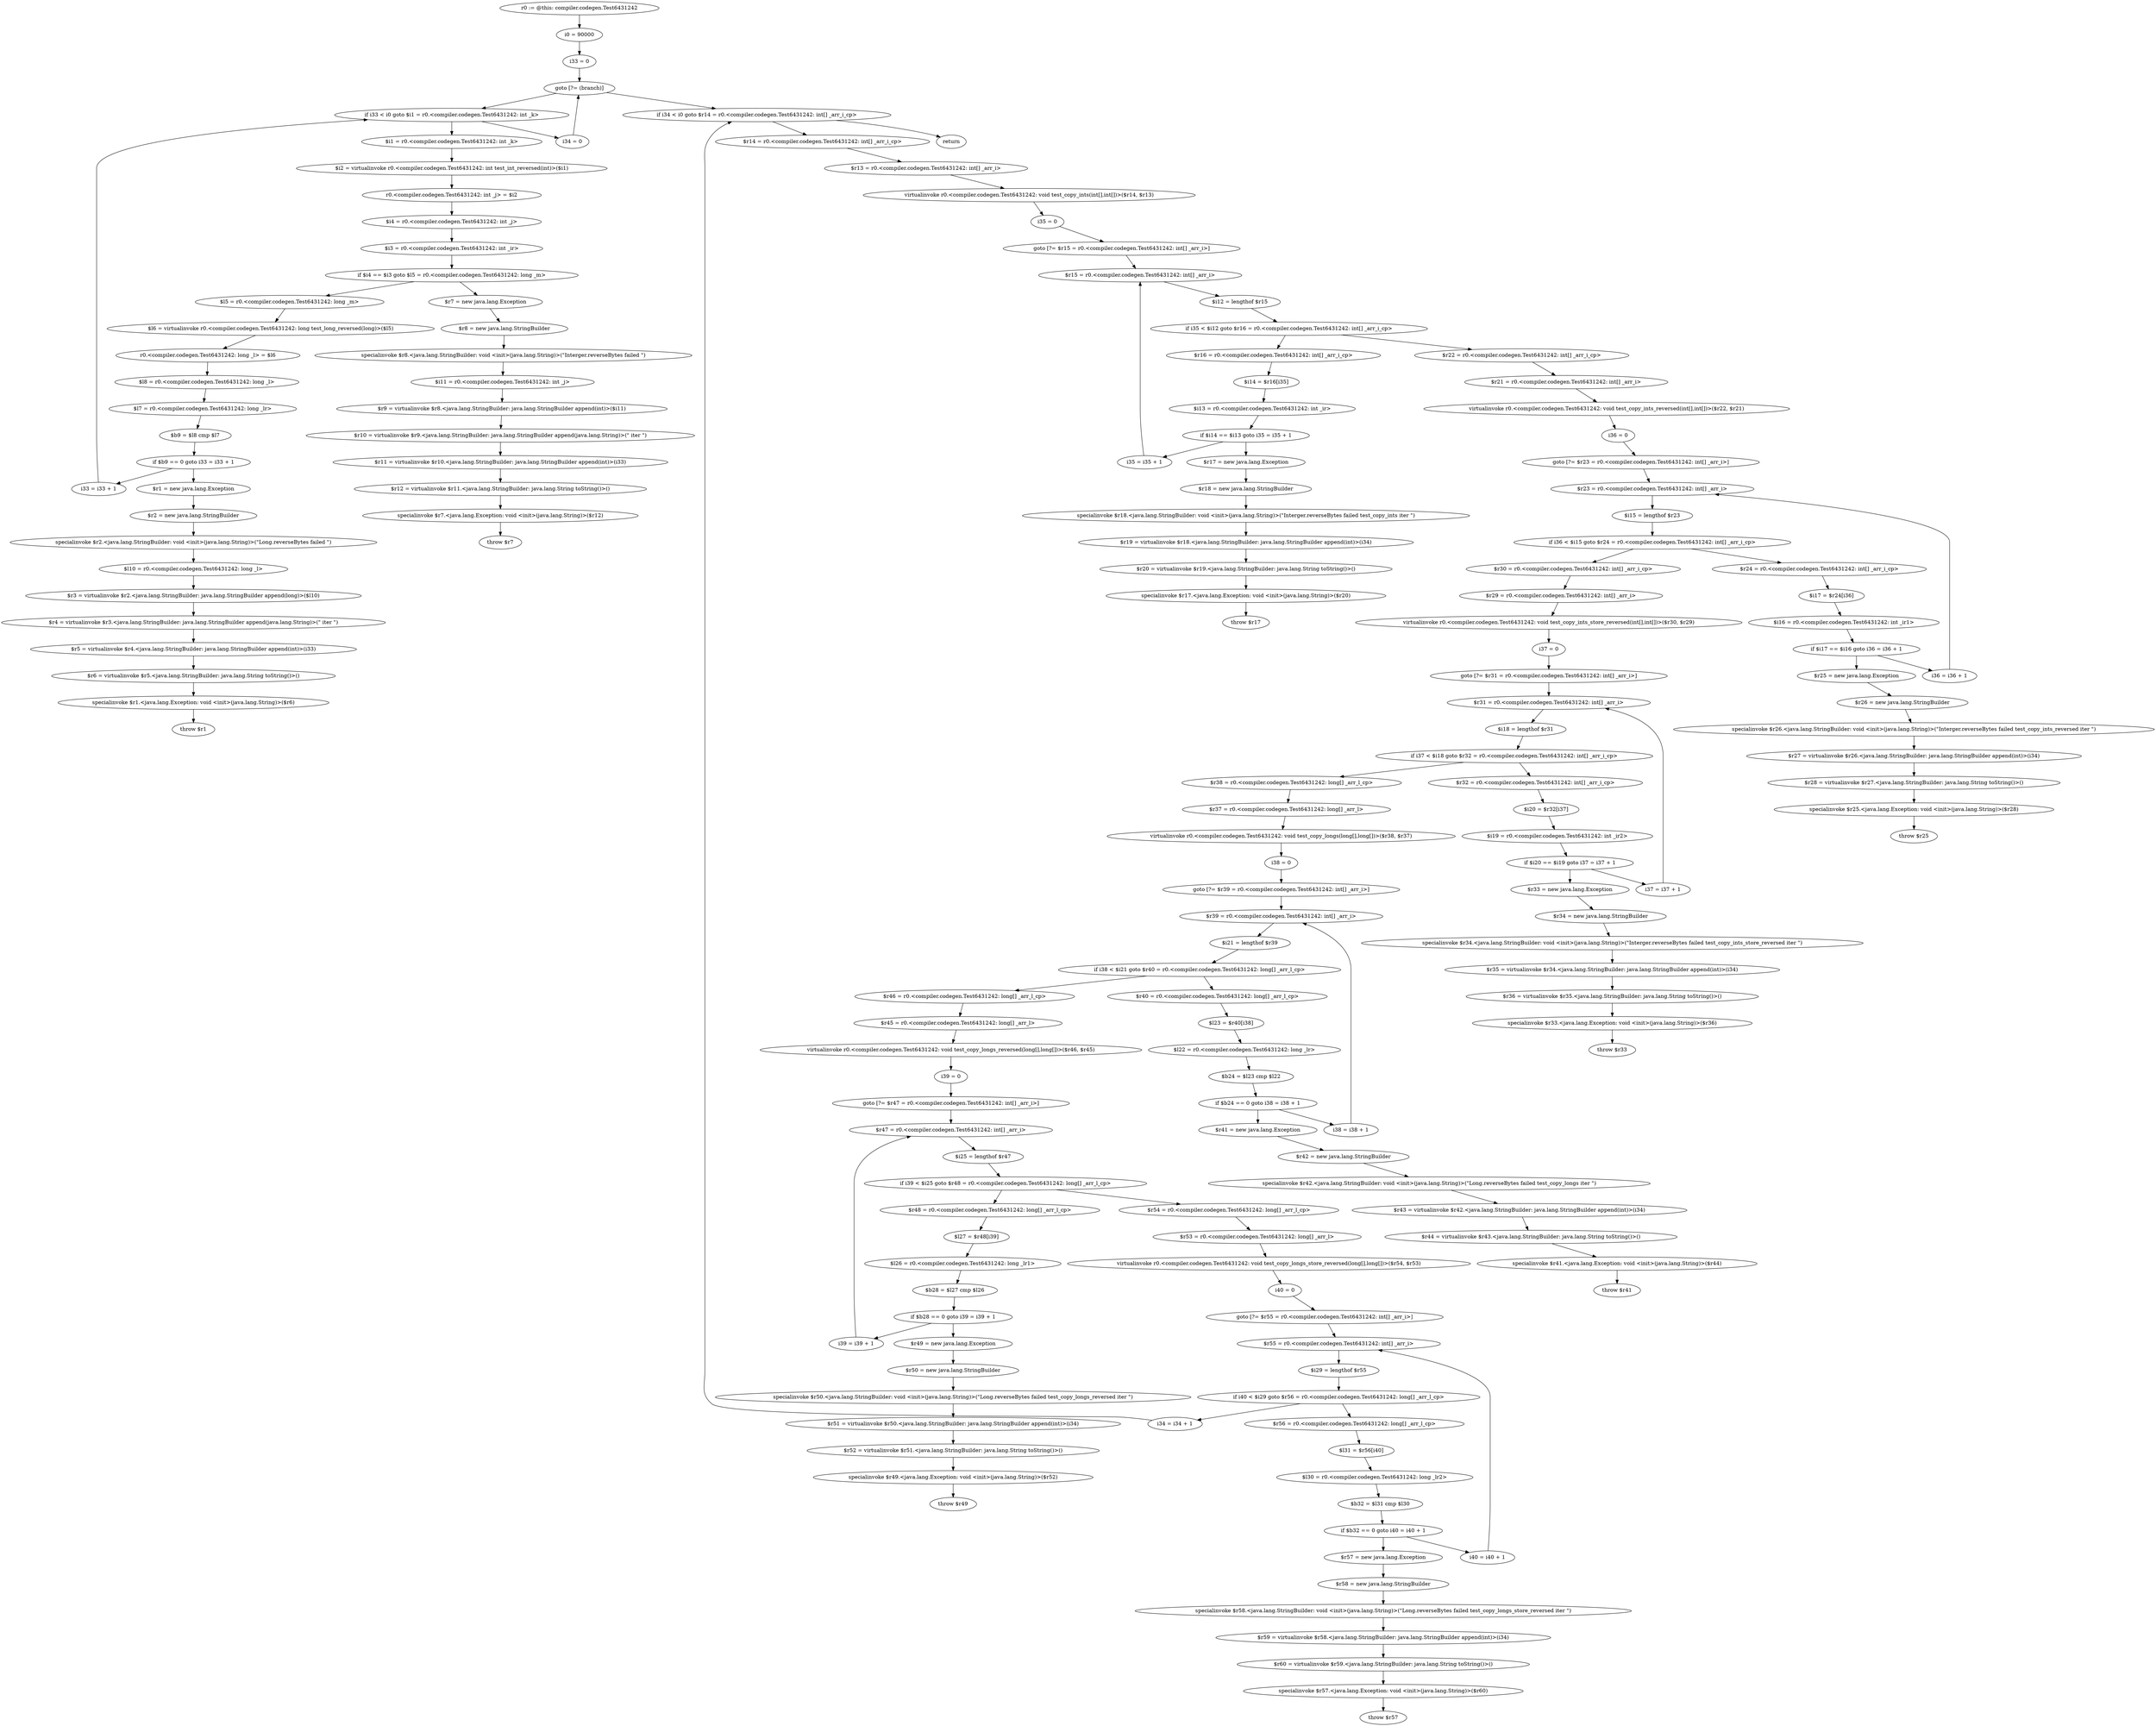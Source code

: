 digraph "unitGraph" {
    "r0 := @this: compiler.codegen.Test6431242"
    "i0 = 90000"
    "i33 = 0"
    "goto [?= (branch)]"
    "$i1 = r0.<compiler.codegen.Test6431242: int _k>"
    "$i2 = virtualinvoke r0.<compiler.codegen.Test6431242: int test_int_reversed(int)>($i1)"
    "r0.<compiler.codegen.Test6431242: int _j> = $i2"
    "$i4 = r0.<compiler.codegen.Test6431242: int _j>"
    "$i3 = r0.<compiler.codegen.Test6431242: int _ir>"
    "if $i4 == $i3 goto $l5 = r0.<compiler.codegen.Test6431242: long _m>"
    "$r7 = new java.lang.Exception"
    "$r8 = new java.lang.StringBuilder"
    "specialinvoke $r8.<java.lang.StringBuilder: void <init>(java.lang.String)>(\"Interger.reverseBytes failed \")"
    "$i11 = r0.<compiler.codegen.Test6431242: int _j>"
    "$r9 = virtualinvoke $r8.<java.lang.StringBuilder: java.lang.StringBuilder append(int)>($i11)"
    "$r10 = virtualinvoke $r9.<java.lang.StringBuilder: java.lang.StringBuilder append(java.lang.String)>(\" iter \")"
    "$r11 = virtualinvoke $r10.<java.lang.StringBuilder: java.lang.StringBuilder append(int)>(i33)"
    "$r12 = virtualinvoke $r11.<java.lang.StringBuilder: java.lang.String toString()>()"
    "specialinvoke $r7.<java.lang.Exception: void <init>(java.lang.String)>($r12)"
    "throw $r7"
    "$l5 = r0.<compiler.codegen.Test6431242: long _m>"
    "$l6 = virtualinvoke r0.<compiler.codegen.Test6431242: long test_long_reversed(long)>($l5)"
    "r0.<compiler.codegen.Test6431242: long _l> = $l6"
    "$l8 = r0.<compiler.codegen.Test6431242: long _l>"
    "$l7 = r0.<compiler.codegen.Test6431242: long _lr>"
    "$b9 = $l8 cmp $l7"
    "if $b9 == 0 goto i33 = i33 + 1"
    "$r1 = new java.lang.Exception"
    "$r2 = new java.lang.StringBuilder"
    "specialinvoke $r2.<java.lang.StringBuilder: void <init>(java.lang.String)>(\"Long.reverseBytes failed \")"
    "$l10 = r0.<compiler.codegen.Test6431242: long _l>"
    "$r3 = virtualinvoke $r2.<java.lang.StringBuilder: java.lang.StringBuilder append(long)>($l10)"
    "$r4 = virtualinvoke $r3.<java.lang.StringBuilder: java.lang.StringBuilder append(java.lang.String)>(\" iter \")"
    "$r5 = virtualinvoke $r4.<java.lang.StringBuilder: java.lang.StringBuilder append(int)>(i33)"
    "$r6 = virtualinvoke $r5.<java.lang.StringBuilder: java.lang.String toString()>()"
    "specialinvoke $r1.<java.lang.Exception: void <init>(java.lang.String)>($r6)"
    "throw $r1"
    "i33 = i33 + 1"
    "if i33 < i0 goto $i1 = r0.<compiler.codegen.Test6431242: int _k>"
    "i34 = 0"
    "$r14 = r0.<compiler.codegen.Test6431242: int[] _arr_i_cp>"
    "$r13 = r0.<compiler.codegen.Test6431242: int[] _arr_i>"
    "virtualinvoke r0.<compiler.codegen.Test6431242: void test_copy_ints(int[],int[])>($r14, $r13)"
    "i35 = 0"
    "goto [?= $r15 = r0.<compiler.codegen.Test6431242: int[] _arr_i>]"
    "$r16 = r0.<compiler.codegen.Test6431242: int[] _arr_i_cp>"
    "$i14 = $r16[i35]"
    "$i13 = r0.<compiler.codegen.Test6431242: int _ir>"
    "if $i14 == $i13 goto i35 = i35 + 1"
    "$r17 = new java.lang.Exception"
    "$r18 = new java.lang.StringBuilder"
    "specialinvoke $r18.<java.lang.StringBuilder: void <init>(java.lang.String)>(\"Interger.reverseBytes failed test_copy_ints iter \")"
    "$r19 = virtualinvoke $r18.<java.lang.StringBuilder: java.lang.StringBuilder append(int)>(i34)"
    "$r20 = virtualinvoke $r19.<java.lang.StringBuilder: java.lang.String toString()>()"
    "specialinvoke $r17.<java.lang.Exception: void <init>(java.lang.String)>($r20)"
    "throw $r17"
    "i35 = i35 + 1"
    "$r15 = r0.<compiler.codegen.Test6431242: int[] _arr_i>"
    "$i12 = lengthof $r15"
    "if i35 < $i12 goto $r16 = r0.<compiler.codegen.Test6431242: int[] _arr_i_cp>"
    "$r22 = r0.<compiler.codegen.Test6431242: int[] _arr_i_cp>"
    "$r21 = r0.<compiler.codegen.Test6431242: int[] _arr_i>"
    "virtualinvoke r0.<compiler.codegen.Test6431242: void test_copy_ints_reversed(int[],int[])>($r22, $r21)"
    "i36 = 0"
    "goto [?= $r23 = r0.<compiler.codegen.Test6431242: int[] _arr_i>]"
    "$r24 = r0.<compiler.codegen.Test6431242: int[] _arr_i_cp>"
    "$i17 = $r24[i36]"
    "$i16 = r0.<compiler.codegen.Test6431242: int _ir1>"
    "if $i17 == $i16 goto i36 = i36 + 1"
    "$r25 = new java.lang.Exception"
    "$r26 = new java.lang.StringBuilder"
    "specialinvoke $r26.<java.lang.StringBuilder: void <init>(java.lang.String)>(\"Interger.reverseBytes failed test_copy_ints_reversed iter \")"
    "$r27 = virtualinvoke $r26.<java.lang.StringBuilder: java.lang.StringBuilder append(int)>(i34)"
    "$r28 = virtualinvoke $r27.<java.lang.StringBuilder: java.lang.String toString()>()"
    "specialinvoke $r25.<java.lang.Exception: void <init>(java.lang.String)>($r28)"
    "throw $r25"
    "i36 = i36 + 1"
    "$r23 = r0.<compiler.codegen.Test6431242: int[] _arr_i>"
    "$i15 = lengthof $r23"
    "if i36 < $i15 goto $r24 = r0.<compiler.codegen.Test6431242: int[] _arr_i_cp>"
    "$r30 = r0.<compiler.codegen.Test6431242: int[] _arr_i_cp>"
    "$r29 = r0.<compiler.codegen.Test6431242: int[] _arr_i>"
    "virtualinvoke r0.<compiler.codegen.Test6431242: void test_copy_ints_store_reversed(int[],int[])>($r30, $r29)"
    "i37 = 0"
    "goto [?= $r31 = r0.<compiler.codegen.Test6431242: int[] _arr_i>]"
    "$r32 = r0.<compiler.codegen.Test6431242: int[] _arr_i_cp>"
    "$i20 = $r32[i37]"
    "$i19 = r0.<compiler.codegen.Test6431242: int _ir2>"
    "if $i20 == $i19 goto i37 = i37 + 1"
    "$r33 = new java.lang.Exception"
    "$r34 = new java.lang.StringBuilder"
    "specialinvoke $r34.<java.lang.StringBuilder: void <init>(java.lang.String)>(\"Interger.reverseBytes failed test_copy_ints_store_reversed iter \")"
    "$r35 = virtualinvoke $r34.<java.lang.StringBuilder: java.lang.StringBuilder append(int)>(i34)"
    "$r36 = virtualinvoke $r35.<java.lang.StringBuilder: java.lang.String toString()>()"
    "specialinvoke $r33.<java.lang.Exception: void <init>(java.lang.String)>($r36)"
    "throw $r33"
    "i37 = i37 + 1"
    "$r31 = r0.<compiler.codegen.Test6431242: int[] _arr_i>"
    "$i18 = lengthof $r31"
    "if i37 < $i18 goto $r32 = r0.<compiler.codegen.Test6431242: int[] _arr_i_cp>"
    "$r38 = r0.<compiler.codegen.Test6431242: long[] _arr_l_cp>"
    "$r37 = r0.<compiler.codegen.Test6431242: long[] _arr_l>"
    "virtualinvoke r0.<compiler.codegen.Test6431242: void test_copy_longs(long[],long[])>($r38, $r37)"
    "i38 = 0"
    "goto [?= $r39 = r0.<compiler.codegen.Test6431242: int[] _arr_i>]"
    "$r40 = r0.<compiler.codegen.Test6431242: long[] _arr_l_cp>"
    "$l23 = $r40[i38]"
    "$l22 = r0.<compiler.codegen.Test6431242: long _lr>"
    "$b24 = $l23 cmp $l22"
    "if $b24 == 0 goto i38 = i38 + 1"
    "$r41 = new java.lang.Exception"
    "$r42 = new java.lang.StringBuilder"
    "specialinvoke $r42.<java.lang.StringBuilder: void <init>(java.lang.String)>(\"Long.reverseBytes failed test_copy_longs iter \")"
    "$r43 = virtualinvoke $r42.<java.lang.StringBuilder: java.lang.StringBuilder append(int)>(i34)"
    "$r44 = virtualinvoke $r43.<java.lang.StringBuilder: java.lang.String toString()>()"
    "specialinvoke $r41.<java.lang.Exception: void <init>(java.lang.String)>($r44)"
    "throw $r41"
    "i38 = i38 + 1"
    "$r39 = r0.<compiler.codegen.Test6431242: int[] _arr_i>"
    "$i21 = lengthof $r39"
    "if i38 < $i21 goto $r40 = r0.<compiler.codegen.Test6431242: long[] _arr_l_cp>"
    "$r46 = r0.<compiler.codegen.Test6431242: long[] _arr_l_cp>"
    "$r45 = r0.<compiler.codegen.Test6431242: long[] _arr_l>"
    "virtualinvoke r0.<compiler.codegen.Test6431242: void test_copy_longs_reversed(long[],long[])>($r46, $r45)"
    "i39 = 0"
    "goto [?= $r47 = r0.<compiler.codegen.Test6431242: int[] _arr_i>]"
    "$r48 = r0.<compiler.codegen.Test6431242: long[] _arr_l_cp>"
    "$l27 = $r48[i39]"
    "$l26 = r0.<compiler.codegen.Test6431242: long _lr1>"
    "$b28 = $l27 cmp $l26"
    "if $b28 == 0 goto i39 = i39 + 1"
    "$r49 = new java.lang.Exception"
    "$r50 = new java.lang.StringBuilder"
    "specialinvoke $r50.<java.lang.StringBuilder: void <init>(java.lang.String)>(\"Long.reverseBytes failed test_copy_longs_reversed iter \")"
    "$r51 = virtualinvoke $r50.<java.lang.StringBuilder: java.lang.StringBuilder append(int)>(i34)"
    "$r52 = virtualinvoke $r51.<java.lang.StringBuilder: java.lang.String toString()>()"
    "specialinvoke $r49.<java.lang.Exception: void <init>(java.lang.String)>($r52)"
    "throw $r49"
    "i39 = i39 + 1"
    "$r47 = r0.<compiler.codegen.Test6431242: int[] _arr_i>"
    "$i25 = lengthof $r47"
    "if i39 < $i25 goto $r48 = r0.<compiler.codegen.Test6431242: long[] _arr_l_cp>"
    "$r54 = r0.<compiler.codegen.Test6431242: long[] _arr_l_cp>"
    "$r53 = r0.<compiler.codegen.Test6431242: long[] _arr_l>"
    "virtualinvoke r0.<compiler.codegen.Test6431242: void test_copy_longs_store_reversed(long[],long[])>($r54, $r53)"
    "i40 = 0"
    "goto [?= $r55 = r0.<compiler.codegen.Test6431242: int[] _arr_i>]"
    "$r56 = r0.<compiler.codegen.Test6431242: long[] _arr_l_cp>"
    "$l31 = $r56[i40]"
    "$l30 = r0.<compiler.codegen.Test6431242: long _lr2>"
    "$b32 = $l31 cmp $l30"
    "if $b32 == 0 goto i40 = i40 + 1"
    "$r57 = new java.lang.Exception"
    "$r58 = new java.lang.StringBuilder"
    "specialinvoke $r58.<java.lang.StringBuilder: void <init>(java.lang.String)>(\"Long.reverseBytes failed test_copy_longs_store_reversed iter \")"
    "$r59 = virtualinvoke $r58.<java.lang.StringBuilder: java.lang.StringBuilder append(int)>(i34)"
    "$r60 = virtualinvoke $r59.<java.lang.StringBuilder: java.lang.String toString()>()"
    "specialinvoke $r57.<java.lang.Exception: void <init>(java.lang.String)>($r60)"
    "throw $r57"
    "i40 = i40 + 1"
    "$r55 = r0.<compiler.codegen.Test6431242: int[] _arr_i>"
    "$i29 = lengthof $r55"
    "if i40 < $i29 goto $r56 = r0.<compiler.codegen.Test6431242: long[] _arr_l_cp>"
    "i34 = i34 + 1"
    "if i34 < i0 goto $r14 = r0.<compiler.codegen.Test6431242: int[] _arr_i_cp>"
    "return"
    "r0 := @this: compiler.codegen.Test6431242"->"i0 = 90000";
    "i0 = 90000"->"i33 = 0";
    "i33 = 0"->"goto [?= (branch)]";
    "goto [?= (branch)]"->"if i33 < i0 goto $i1 = r0.<compiler.codegen.Test6431242: int _k>";
    "$i1 = r0.<compiler.codegen.Test6431242: int _k>"->"$i2 = virtualinvoke r0.<compiler.codegen.Test6431242: int test_int_reversed(int)>($i1)";
    "$i2 = virtualinvoke r0.<compiler.codegen.Test6431242: int test_int_reversed(int)>($i1)"->"r0.<compiler.codegen.Test6431242: int _j> = $i2";
    "r0.<compiler.codegen.Test6431242: int _j> = $i2"->"$i4 = r0.<compiler.codegen.Test6431242: int _j>";
    "$i4 = r0.<compiler.codegen.Test6431242: int _j>"->"$i3 = r0.<compiler.codegen.Test6431242: int _ir>";
    "$i3 = r0.<compiler.codegen.Test6431242: int _ir>"->"if $i4 == $i3 goto $l5 = r0.<compiler.codegen.Test6431242: long _m>";
    "if $i4 == $i3 goto $l5 = r0.<compiler.codegen.Test6431242: long _m>"->"$r7 = new java.lang.Exception";
    "if $i4 == $i3 goto $l5 = r0.<compiler.codegen.Test6431242: long _m>"->"$l5 = r0.<compiler.codegen.Test6431242: long _m>";
    "$r7 = new java.lang.Exception"->"$r8 = new java.lang.StringBuilder";
    "$r8 = new java.lang.StringBuilder"->"specialinvoke $r8.<java.lang.StringBuilder: void <init>(java.lang.String)>(\"Interger.reverseBytes failed \")";
    "specialinvoke $r8.<java.lang.StringBuilder: void <init>(java.lang.String)>(\"Interger.reverseBytes failed \")"->"$i11 = r0.<compiler.codegen.Test6431242: int _j>";
    "$i11 = r0.<compiler.codegen.Test6431242: int _j>"->"$r9 = virtualinvoke $r8.<java.lang.StringBuilder: java.lang.StringBuilder append(int)>($i11)";
    "$r9 = virtualinvoke $r8.<java.lang.StringBuilder: java.lang.StringBuilder append(int)>($i11)"->"$r10 = virtualinvoke $r9.<java.lang.StringBuilder: java.lang.StringBuilder append(java.lang.String)>(\" iter \")";
    "$r10 = virtualinvoke $r9.<java.lang.StringBuilder: java.lang.StringBuilder append(java.lang.String)>(\" iter \")"->"$r11 = virtualinvoke $r10.<java.lang.StringBuilder: java.lang.StringBuilder append(int)>(i33)";
    "$r11 = virtualinvoke $r10.<java.lang.StringBuilder: java.lang.StringBuilder append(int)>(i33)"->"$r12 = virtualinvoke $r11.<java.lang.StringBuilder: java.lang.String toString()>()";
    "$r12 = virtualinvoke $r11.<java.lang.StringBuilder: java.lang.String toString()>()"->"specialinvoke $r7.<java.lang.Exception: void <init>(java.lang.String)>($r12)";
    "specialinvoke $r7.<java.lang.Exception: void <init>(java.lang.String)>($r12)"->"throw $r7";
    "$l5 = r0.<compiler.codegen.Test6431242: long _m>"->"$l6 = virtualinvoke r0.<compiler.codegen.Test6431242: long test_long_reversed(long)>($l5)";
    "$l6 = virtualinvoke r0.<compiler.codegen.Test6431242: long test_long_reversed(long)>($l5)"->"r0.<compiler.codegen.Test6431242: long _l> = $l6";
    "r0.<compiler.codegen.Test6431242: long _l> = $l6"->"$l8 = r0.<compiler.codegen.Test6431242: long _l>";
    "$l8 = r0.<compiler.codegen.Test6431242: long _l>"->"$l7 = r0.<compiler.codegen.Test6431242: long _lr>";
    "$l7 = r0.<compiler.codegen.Test6431242: long _lr>"->"$b9 = $l8 cmp $l7";
    "$b9 = $l8 cmp $l7"->"if $b9 == 0 goto i33 = i33 + 1";
    "if $b9 == 0 goto i33 = i33 + 1"->"$r1 = new java.lang.Exception";
    "if $b9 == 0 goto i33 = i33 + 1"->"i33 = i33 + 1";
    "$r1 = new java.lang.Exception"->"$r2 = new java.lang.StringBuilder";
    "$r2 = new java.lang.StringBuilder"->"specialinvoke $r2.<java.lang.StringBuilder: void <init>(java.lang.String)>(\"Long.reverseBytes failed \")";
    "specialinvoke $r2.<java.lang.StringBuilder: void <init>(java.lang.String)>(\"Long.reverseBytes failed \")"->"$l10 = r0.<compiler.codegen.Test6431242: long _l>";
    "$l10 = r0.<compiler.codegen.Test6431242: long _l>"->"$r3 = virtualinvoke $r2.<java.lang.StringBuilder: java.lang.StringBuilder append(long)>($l10)";
    "$r3 = virtualinvoke $r2.<java.lang.StringBuilder: java.lang.StringBuilder append(long)>($l10)"->"$r4 = virtualinvoke $r3.<java.lang.StringBuilder: java.lang.StringBuilder append(java.lang.String)>(\" iter \")";
    "$r4 = virtualinvoke $r3.<java.lang.StringBuilder: java.lang.StringBuilder append(java.lang.String)>(\" iter \")"->"$r5 = virtualinvoke $r4.<java.lang.StringBuilder: java.lang.StringBuilder append(int)>(i33)";
    "$r5 = virtualinvoke $r4.<java.lang.StringBuilder: java.lang.StringBuilder append(int)>(i33)"->"$r6 = virtualinvoke $r5.<java.lang.StringBuilder: java.lang.String toString()>()";
    "$r6 = virtualinvoke $r5.<java.lang.StringBuilder: java.lang.String toString()>()"->"specialinvoke $r1.<java.lang.Exception: void <init>(java.lang.String)>($r6)";
    "specialinvoke $r1.<java.lang.Exception: void <init>(java.lang.String)>($r6)"->"throw $r1";
    "i33 = i33 + 1"->"if i33 < i0 goto $i1 = r0.<compiler.codegen.Test6431242: int _k>";
    "if i33 < i0 goto $i1 = r0.<compiler.codegen.Test6431242: int _k>"->"i34 = 0";
    "if i33 < i0 goto $i1 = r0.<compiler.codegen.Test6431242: int _k>"->"$i1 = r0.<compiler.codegen.Test6431242: int _k>";
    "i34 = 0"->"goto [?= (branch)]";
    "goto [?= (branch)]"->"if i34 < i0 goto $r14 = r0.<compiler.codegen.Test6431242: int[] _arr_i_cp>";
    "$r14 = r0.<compiler.codegen.Test6431242: int[] _arr_i_cp>"->"$r13 = r0.<compiler.codegen.Test6431242: int[] _arr_i>";
    "$r13 = r0.<compiler.codegen.Test6431242: int[] _arr_i>"->"virtualinvoke r0.<compiler.codegen.Test6431242: void test_copy_ints(int[],int[])>($r14, $r13)";
    "virtualinvoke r0.<compiler.codegen.Test6431242: void test_copy_ints(int[],int[])>($r14, $r13)"->"i35 = 0";
    "i35 = 0"->"goto [?= $r15 = r0.<compiler.codegen.Test6431242: int[] _arr_i>]";
    "goto [?= $r15 = r0.<compiler.codegen.Test6431242: int[] _arr_i>]"->"$r15 = r0.<compiler.codegen.Test6431242: int[] _arr_i>";
    "$r16 = r0.<compiler.codegen.Test6431242: int[] _arr_i_cp>"->"$i14 = $r16[i35]";
    "$i14 = $r16[i35]"->"$i13 = r0.<compiler.codegen.Test6431242: int _ir>";
    "$i13 = r0.<compiler.codegen.Test6431242: int _ir>"->"if $i14 == $i13 goto i35 = i35 + 1";
    "if $i14 == $i13 goto i35 = i35 + 1"->"$r17 = new java.lang.Exception";
    "if $i14 == $i13 goto i35 = i35 + 1"->"i35 = i35 + 1";
    "$r17 = new java.lang.Exception"->"$r18 = new java.lang.StringBuilder";
    "$r18 = new java.lang.StringBuilder"->"specialinvoke $r18.<java.lang.StringBuilder: void <init>(java.lang.String)>(\"Interger.reverseBytes failed test_copy_ints iter \")";
    "specialinvoke $r18.<java.lang.StringBuilder: void <init>(java.lang.String)>(\"Interger.reverseBytes failed test_copy_ints iter \")"->"$r19 = virtualinvoke $r18.<java.lang.StringBuilder: java.lang.StringBuilder append(int)>(i34)";
    "$r19 = virtualinvoke $r18.<java.lang.StringBuilder: java.lang.StringBuilder append(int)>(i34)"->"$r20 = virtualinvoke $r19.<java.lang.StringBuilder: java.lang.String toString()>()";
    "$r20 = virtualinvoke $r19.<java.lang.StringBuilder: java.lang.String toString()>()"->"specialinvoke $r17.<java.lang.Exception: void <init>(java.lang.String)>($r20)";
    "specialinvoke $r17.<java.lang.Exception: void <init>(java.lang.String)>($r20)"->"throw $r17";
    "i35 = i35 + 1"->"$r15 = r0.<compiler.codegen.Test6431242: int[] _arr_i>";
    "$r15 = r0.<compiler.codegen.Test6431242: int[] _arr_i>"->"$i12 = lengthof $r15";
    "$i12 = lengthof $r15"->"if i35 < $i12 goto $r16 = r0.<compiler.codegen.Test6431242: int[] _arr_i_cp>";
    "if i35 < $i12 goto $r16 = r0.<compiler.codegen.Test6431242: int[] _arr_i_cp>"->"$r22 = r0.<compiler.codegen.Test6431242: int[] _arr_i_cp>";
    "if i35 < $i12 goto $r16 = r0.<compiler.codegen.Test6431242: int[] _arr_i_cp>"->"$r16 = r0.<compiler.codegen.Test6431242: int[] _arr_i_cp>";
    "$r22 = r0.<compiler.codegen.Test6431242: int[] _arr_i_cp>"->"$r21 = r0.<compiler.codegen.Test6431242: int[] _arr_i>";
    "$r21 = r0.<compiler.codegen.Test6431242: int[] _arr_i>"->"virtualinvoke r0.<compiler.codegen.Test6431242: void test_copy_ints_reversed(int[],int[])>($r22, $r21)";
    "virtualinvoke r0.<compiler.codegen.Test6431242: void test_copy_ints_reversed(int[],int[])>($r22, $r21)"->"i36 = 0";
    "i36 = 0"->"goto [?= $r23 = r0.<compiler.codegen.Test6431242: int[] _arr_i>]";
    "goto [?= $r23 = r0.<compiler.codegen.Test6431242: int[] _arr_i>]"->"$r23 = r0.<compiler.codegen.Test6431242: int[] _arr_i>";
    "$r24 = r0.<compiler.codegen.Test6431242: int[] _arr_i_cp>"->"$i17 = $r24[i36]";
    "$i17 = $r24[i36]"->"$i16 = r0.<compiler.codegen.Test6431242: int _ir1>";
    "$i16 = r0.<compiler.codegen.Test6431242: int _ir1>"->"if $i17 == $i16 goto i36 = i36 + 1";
    "if $i17 == $i16 goto i36 = i36 + 1"->"$r25 = new java.lang.Exception";
    "if $i17 == $i16 goto i36 = i36 + 1"->"i36 = i36 + 1";
    "$r25 = new java.lang.Exception"->"$r26 = new java.lang.StringBuilder";
    "$r26 = new java.lang.StringBuilder"->"specialinvoke $r26.<java.lang.StringBuilder: void <init>(java.lang.String)>(\"Interger.reverseBytes failed test_copy_ints_reversed iter \")";
    "specialinvoke $r26.<java.lang.StringBuilder: void <init>(java.lang.String)>(\"Interger.reverseBytes failed test_copy_ints_reversed iter \")"->"$r27 = virtualinvoke $r26.<java.lang.StringBuilder: java.lang.StringBuilder append(int)>(i34)";
    "$r27 = virtualinvoke $r26.<java.lang.StringBuilder: java.lang.StringBuilder append(int)>(i34)"->"$r28 = virtualinvoke $r27.<java.lang.StringBuilder: java.lang.String toString()>()";
    "$r28 = virtualinvoke $r27.<java.lang.StringBuilder: java.lang.String toString()>()"->"specialinvoke $r25.<java.lang.Exception: void <init>(java.lang.String)>($r28)";
    "specialinvoke $r25.<java.lang.Exception: void <init>(java.lang.String)>($r28)"->"throw $r25";
    "i36 = i36 + 1"->"$r23 = r0.<compiler.codegen.Test6431242: int[] _arr_i>";
    "$r23 = r0.<compiler.codegen.Test6431242: int[] _arr_i>"->"$i15 = lengthof $r23";
    "$i15 = lengthof $r23"->"if i36 < $i15 goto $r24 = r0.<compiler.codegen.Test6431242: int[] _arr_i_cp>";
    "if i36 < $i15 goto $r24 = r0.<compiler.codegen.Test6431242: int[] _arr_i_cp>"->"$r30 = r0.<compiler.codegen.Test6431242: int[] _arr_i_cp>";
    "if i36 < $i15 goto $r24 = r0.<compiler.codegen.Test6431242: int[] _arr_i_cp>"->"$r24 = r0.<compiler.codegen.Test6431242: int[] _arr_i_cp>";
    "$r30 = r0.<compiler.codegen.Test6431242: int[] _arr_i_cp>"->"$r29 = r0.<compiler.codegen.Test6431242: int[] _arr_i>";
    "$r29 = r0.<compiler.codegen.Test6431242: int[] _arr_i>"->"virtualinvoke r0.<compiler.codegen.Test6431242: void test_copy_ints_store_reversed(int[],int[])>($r30, $r29)";
    "virtualinvoke r0.<compiler.codegen.Test6431242: void test_copy_ints_store_reversed(int[],int[])>($r30, $r29)"->"i37 = 0";
    "i37 = 0"->"goto [?= $r31 = r0.<compiler.codegen.Test6431242: int[] _arr_i>]";
    "goto [?= $r31 = r0.<compiler.codegen.Test6431242: int[] _arr_i>]"->"$r31 = r0.<compiler.codegen.Test6431242: int[] _arr_i>";
    "$r32 = r0.<compiler.codegen.Test6431242: int[] _arr_i_cp>"->"$i20 = $r32[i37]";
    "$i20 = $r32[i37]"->"$i19 = r0.<compiler.codegen.Test6431242: int _ir2>";
    "$i19 = r0.<compiler.codegen.Test6431242: int _ir2>"->"if $i20 == $i19 goto i37 = i37 + 1";
    "if $i20 == $i19 goto i37 = i37 + 1"->"$r33 = new java.lang.Exception";
    "if $i20 == $i19 goto i37 = i37 + 1"->"i37 = i37 + 1";
    "$r33 = new java.lang.Exception"->"$r34 = new java.lang.StringBuilder";
    "$r34 = new java.lang.StringBuilder"->"specialinvoke $r34.<java.lang.StringBuilder: void <init>(java.lang.String)>(\"Interger.reverseBytes failed test_copy_ints_store_reversed iter \")";
    "specialinvoke $r34.<java.lang.StringBuilder: void <init>(java.lang.String)>(\"Interger.reverseBytes failed test_copy_ints_store_reversed iter \")"->"$r35 = virtualinvoke $r34.<java.lang.StringBuilder: java.lang.StringBuilder append(int)>(i34)";
    "$r35 = virtualinvoke $r34.<java.lang.StringBuilder: java.lang.StringBuilder append(int)>(i34)"->"$r36 = virtualinvoke $r35.<java.lang.StringBuilder: java.lang.String toString()>()";
    "$r36 = virtualinvoke $r35.<java.lang.StringBuilder: java.lang.String toString()>()"->"specialinvoke $r33.<java.lang.Exception: void <init>(java.lang.String)>($r36)";
    "specialinvoke $r33.<java.lang.Exception: void <init>(java.lang.String)>($r36)"->"throw $r33";
    "i37 = i37 + 1"->"$r31 = r0.<compiler.codegen.Test6431242: int[] _arr_i>";
    "$r31 = r0.<compiler.codegen.Test6431242: int[] _arr_i>"->"$i18 = lengthof $r31";
    "$i18 = lengthof $r31"->"if i37 < $i18 goto $r32 = r0.<compiler.codegen.Test6431242: int[] _arr_i_cp>";
    "if i37 < $i18 goto $r32 = r0.<compiler.codegen.Test6431242: int[] _arr_i_cp>"->"$r38 = r0.<compiler.codegen.Test6431242: long[] _arr_l_cp>";
    "if i37 < $i18 goto $r32 = r0.<compiler.codegen.Test6431242: int[] _arr_i_cp>"->"$r32 = r0.<compiler.codegen.Test6431242: int[] _arr_i_cp>";
    "$r38 = r0.<compiler.codegen.Test6431242: long[] _arr_l_cp>"->"$r37 = r0.<compiler.codegen.Test6431242: long[] _arr_l>";
    "$r37 = r0.<compiler.codegen.Test6431242: long[] _arr_l>"->"virtualinvoke r0.<compiler.codegen.Test6431242: void test_copy_longs(long[],long[])>($r38, $r37)";
    "virtualinvoke r0.<compiler.codegen.Test6431242: void test_copy_longs(long[],long[])>($r38, $r37)"->"i38 = 0";
    "i38 = 0"->"goto [?= $r39 = r0.<compiler.codegen.Test6431242: int[] _arr_i>]";
    "goto [?= $r39 = r0.<compiler.codegen.Test6431242: int[] _arr_i>]"->"$r39 = r0.<compiler.codegen.Test6431242: int[] _arr_i>";
    "$r40 = r0.<compiler.codegen.Test6431242: long[] _arr_l_cp>"->"$l23 = $r40[i38]";
    "$l23 = $r40[i38]"->"$l22 = r0.<compiler.codegen.Test6431242: long _lr>";
    "$l22 = r0.<compiler.codegen.Test6431242: long _lr>"->"$b24 = $l23 cmp $l22";
    "$b24 = $l23 cmp $l22"->"if $b24 == 0 goto i38 = i38 + 1";
    "if $b24 == 0 goto i38 = i38 + 1"->"$r41 = new java.lang.Exception";
    "if $b24 == 0 goto i38 = i38 + 1"->"i38 = i38 + 1";
    "$r41 = new java.lang.Exception"->"$r42 = new java.lang.StringBuilder";
    "$r42 = new java.lang.StringBuilder"->"specialinvoke $r42.<java.lang.StringBuilder: void <init>(java.lang.String)>(\"Long.reverseBytes failed test_copy_longs iter \")";
    "specialinvoke $r42.<java.lang.StringBuilder: void <init>(java.lang.String)>(\"Long.reverseBytes failed test_copy_longs iter \")"->"$r43 = virtualinvoke $r42.<java.lang.StringBuilder: java.lang.StringBuilder append(int)>(i34)";
    "$r43 = virtualinvoke $r42.<java.lang.StringBuilder: java.lang.StringBuilder append(int)>(i34)"->"$r44 = virtualinvoke $r43.<java.lang.StringBuilder: java.lang.String toString()>()";
    "$r44 = virtualinvoke $r43.<java.lang.StringBuilder: java.lang.String toString()>()"->"specialinvoke $r41.<java.lang.Exception: void <init>(java.lang.String)>($r44)";
    "specialinvoke $r41.<java.lang.Exception: void <init>(java.lang.String)>($r44)"->"throw $r41";
    "i38 = i38 + 1"->"$r39 = r0.<compiler.codegen.Test6431242: int[] _arr_i>";
    "$r39 = r0.<compiler.codegen.Test6431242: int[] _arr_i>"->"$i21 = lengthof $r39";
    "$i21 = lengthof $r39"->"if i38 < $i21 goto $r40 = r0.<compiler.codegen.Test6431242: long[] _arr_l_cp>";
    "if i38 < $i21 goto $r40 = r0.<compiler.codegen.Test6431242: long[] _arr_l_cp>"->"$r46 = r0.<compiler.codegen.Test6431242: long[] _arr_l_cp>";
    "if i38 < $i21 goto $r40 = r0.<compiler.codegen.Test6431242: long[] _arr_l_cp>"->"$r40 = r0.<compiler.codegen.Test6431242: long[] _arr_l_cp>";
    "$r46 = r0.<compiler.codegen.Test6431242: long[] _arr_l_cp>"->"$r45 = r0.<compiler.codegen.Test6431242: long[] _arr_l>";
    "$r45 = r0.<compiler.codegen.Test6431242: long[] _arr_l>"->"virtualinvoke r0.<compiler.codegen.Test6431242: void test_copy_longs_reversed(long[],long[])>($r46, $r45)";
    "virtualinvoke r0.<compiler.codegen.Test6431242: void test_copy_longs_reversed(long[],long[])>($r46, $r45)"->"i39 = 0";
    "i39 = 0"->"goto [?= $r47 = r0.<compiler.codegen.Test6431242: int[] _arr_i>]";
    "goto [?= $r47 = r0.<compiler.codegen.Test6431242: int[] _arr_i>]"->"$r47 = r0.<compiler.codegen.Test6431242: int[] _arr_i>";
    "$r48 = r0.<compiler.codegen.Test6431242: long[] _arr_l_cp>"->"$l27 = $r48[i39]";
    "$l27 = $r48[i39]"->"$l26 = r0.<compiler.codegen.Test6431242: long _lr1>";
    "$l26 = r0.<compiler.codegen.Test6431242: long _lr1>"->"$b28 = $l27 cmp $l26";
    "$b28 = $l27 cmp $l26"->"if $b28 == 0 goto i39 = i39 + 1";
    "if $b28 == 0 goto i39 = i39 + 1"->"$r49 = new java.lang.Exception";
    "if $b28 == 0 goto i39 = i39 + 1"->"i39 = i39 + 1";
    "$r49 = new java.lang.Exception"->"$r50 = new java.lang.StringBuilder";
    "$r50 = new java.lang.StringBuilder"->"specialinvoke $r50.<java.lang.StringBuilder: void <init>(java.lang.String)>(\"Long.reverseBytes failed test_copy_longs_reversed iter \")";
    "specialinvoke $r50.<java.lang.StringBuilder: void <init>(java.lang.String)>(\"Long.reverseBytes failed test_copy_longs_reversed iter \")"->"$r51 = virtualinvoke $r50.<java.lang.StringBuilder: java.lang.StringBuilder append(int)>(i34)";
    "$r51 = virtualinvoke $r50.<java.lang.StringBuilder: java.lang.StringBuilder append(int)>(i34)"->"$r52 = virtualinvoke $r51.<java.lang.StringBuilder: java.lang.String toString()>()";
    "$r52 = virtualinvoke $r51.<java.lang.StringBuilder: java.lang.String toString()>()"->"specialinvoke $r49.<java.lang.Exception: void <init>(java.lang.String)>($r52)";
    "specialinvoke $r49.<java.lang.Exception: void <init>(java.lang.String)>($r52)"->"throw $r49";
    "i39 = i39 + 1"->"$r47 = r0.<compiler.codegen.Test6431242: int[] _arr_i>";
    "$r47 = r0.<compiler.codegen.Test6431242: int[] _arr_i>"->"$i25 = lengthof $r47";
    "$i25 = lengthof $r47"->"if i39 < $i25 goto $r48 = r0.<compiler.codegen.Test6431242: long[] _arr_l_cp>";
    "if i39 < $i25 goto $r48 = r0.<compiler.codegen.Test6431242: long[] _arr_l_cp>"->"$r54 = r0.<compiler.codegen.Test6431242: long[] _arr_l_cp>";
    "if i39 < $i25 goto $r48 = r0.<compiler.codegen.Test6431242: long[] _arr_l_cp>"->"$r48 = r0.<compiler.codegen.Test6431242: long[] _arr_l_cp>";
    "$r54 = r0.<compiler.codegen.Test6431242: long[] _arr_l_cp>"->"$r53 = r0.<compiler.codegen.Test6431242: long[] _arr_l>";
    "$r53 = r0.<compiler.codegen.Test6431242: long[] _arr_l>"->"virtualinvoke r0.<compiler.codegen.Test6431242: void test_copy_longs_store_reversed(long[],long[])>($r54, $r53)";
    "virtualinvoke r0.<compiler.codegen.Test6431242: void test_copy_longs_store_reversed(long[],long[])>($r54, $r53)"->"i40 = 0";
    "i40 = 0"->"goto [?= $r55 = r0.<compiler.codegen.Test6431242: int[] _arr_i>]";
    "goto [?= $r55 = r0.<compiler.codegen.Test6431242: int[] _arr_i>]"->"$r55 = r0.<compiler.codegen.Test6431242: int[] _arr_i>";
    "$r56 = r0.<compiler.codegen.Test6431242: long[] _arr_l_cp>"->"$l31 = $r56[i40]";
    "$l31 = $r56[i40]"->"$l30 = r0.<compiler.codegen.Test6431242: long _lr2>";
    "$l30 = r0.<compiler.codegen.Test6431242: long _lr2>"->"$b32 = $l31 cmp $l30";
    "$b32 = $l31 cmp $l30"->"if $b32 == 0 goto i40 = i40 + 1";
    "if $b32 == 0 goto i40 = i40 + 1"->"$r57 = new java.lang.Exception";
    "if $b32 == 0 goto i40 = i40 + 1"->"i40 = i40 + 1";
    "$r57 = new java.lang.Exception"->"$r58 = new java.lang.StringBuilder";
    "$r58 = new java.lang.StringBuilder"->"specialinvoke $r58.<java.lang.StringBuilder: void <init>(java.lang.String)>(\"Long.reverseBytes failed test_copy_longs_store_reversed iter \")";
    "specialinvoke $r58.<java.lang.StringBuilder: void <init>(java.lang.String)>(\"Long.reverseBytes failed test_copy_longs_store_reversed iter \")"->"$r59 = virtualinvoke $r58.<java.lang.StringBuilder: java.lang.StringBuilder append(int)>(i34)";
    "$r59 = virtualinvoke $r58.<java.lang.StringBuilder: java.lang.StringBuilder append(int)>(i34)"->"$r60 = virtualinvoke $r59.<java.lang.StringBuilder: java.lang.String toString()>()";
    "$r60 = virtualinvoke $r59.<java.lang.StringBuilder: java.lang.String toString()>()"->"specialinvoke $r57.<java.lang.Exception: void <init>(java.lang.String)>($r60)";
    "specialinvoke $r57.<java.lang.Exception: void <init>(java.lang.String)>($r60)"->"throw $r57";
    "i40 = i40 + 1"->"$r55 = r0.<compiler.codegen.Test6431242: int[] _arr_i>";
    "$r55 = r0.<compiler.codegen.Test6431242: int[] _arr_i>"->"$i29 = lengthof $r55";
    "$i29 = lengthof $r55"->"if i40 < $i29 goto $r56 = r0.<compiler.codegen.Test6431242: long[] _arr_l_cp>";
    "if i40 < $i29 goto $r56 = r0.<compiler.codegen.Test6431242: long[] _arr_l_cp>"->"i34 = i34 + 1";
    "if i40 < $i29 goto $r56 = r0.<compiler.codegen.Test6431242: long[] _arr_l_cp>"->"$r56 = r0.<compiler.codegen.Test6431242: long[] _arr_l_cp>";
    "i34 = i34 + 1"->"if i34 < i0 goto $r14 = r0.<compiler.codegen.Test6431242: int[] _arr_i_cp>";
    "if i34 < i0 goto $r14 = r0.<compiler.codegen.Test6431242: int[] _arr_i_cp>"->"return";
    "if i34 < i0 goto $r14 = r0.<compiler.codegen.Test6431242: int[] _arr_i_cp>"->"$r14 = r0.<compiler.codegen.Test6431242: int[] _arr_i_cp>";
}

